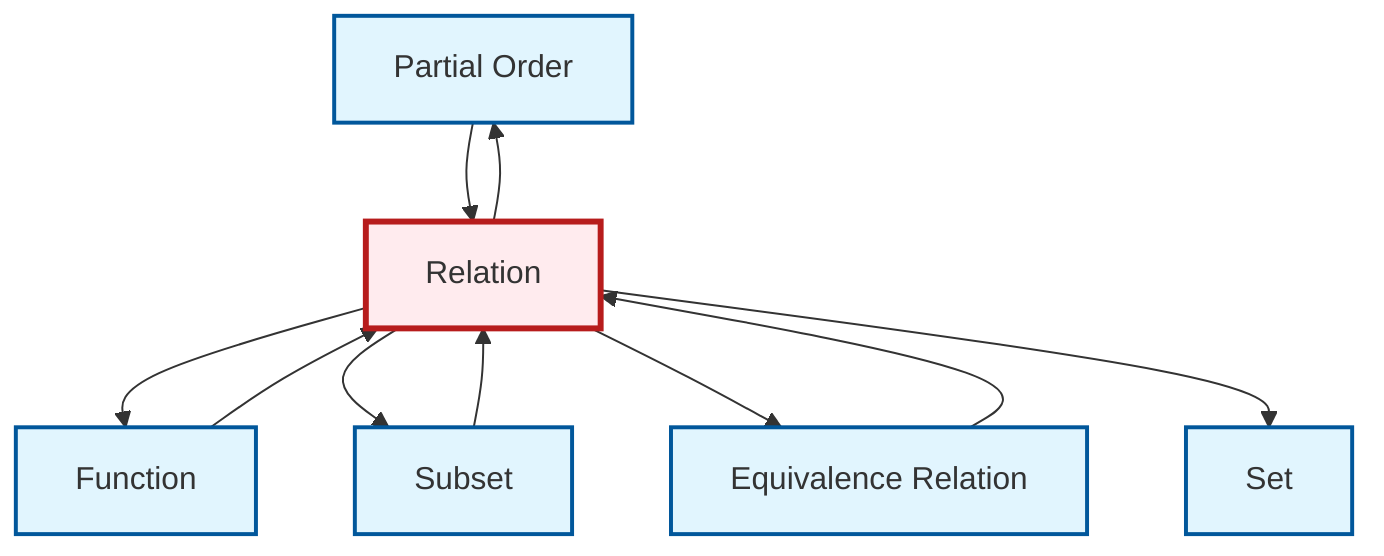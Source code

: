 graph TD
    classDef definition fill:#e1f5fe,stroke:#01579b,stroke-width:2px
    classDef theorem fill:#f3e5f5,stroke:#4a148c,stroke-width:2px
    classDef axiom fill:#fff3e0,stroke:#e65100,stroke-width:2px
    classDef example fill:#e8f5e9,stroke:#1b5e20,stroke-width:2px
    classDef current fill:#ffebee,stroke:#b71c1c,stroke-width:3px
    def-partial-order["Partial Order"]:::definition
    def-relation["Relation"]:::definition
    def-set["Set"]:::definition
    def-function["Function"]:::definition
    def-equivalence-relation["Equivalence Relation"]:::definition
    def-subset["Subset"]:::definition
    def-relation --> def-function
    def-relation --> def-subset
    def-relation --> def-equivalence-relation
    def-relation --> def-set
    def-subset --> def-relation
    def-function --> def-relation
    def-partial-order --> def-relation
    def-equivalence-relation --> def-relation
    def-relation --> def-partial-order
    class def-relation current